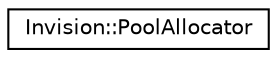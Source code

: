 digraph "Graphical Class Hierarchy"
{
 // LATEX_PDF_SIZE
  edge [fontname="Helvetica",fontsize="10",labelfontname="Helvetica",labelfontsize="10"];
  node [fontname="Helvetica",fontsize="10",shape=record];
  rankdir="LR";
  Node0 [label="Invision::PoolAllocator",height=0.2,width=0.4,color="black", fillcolor="white", style="filled",URL="$class_invision_1_1_pool_allocator.html",tooltip=" "];
}
